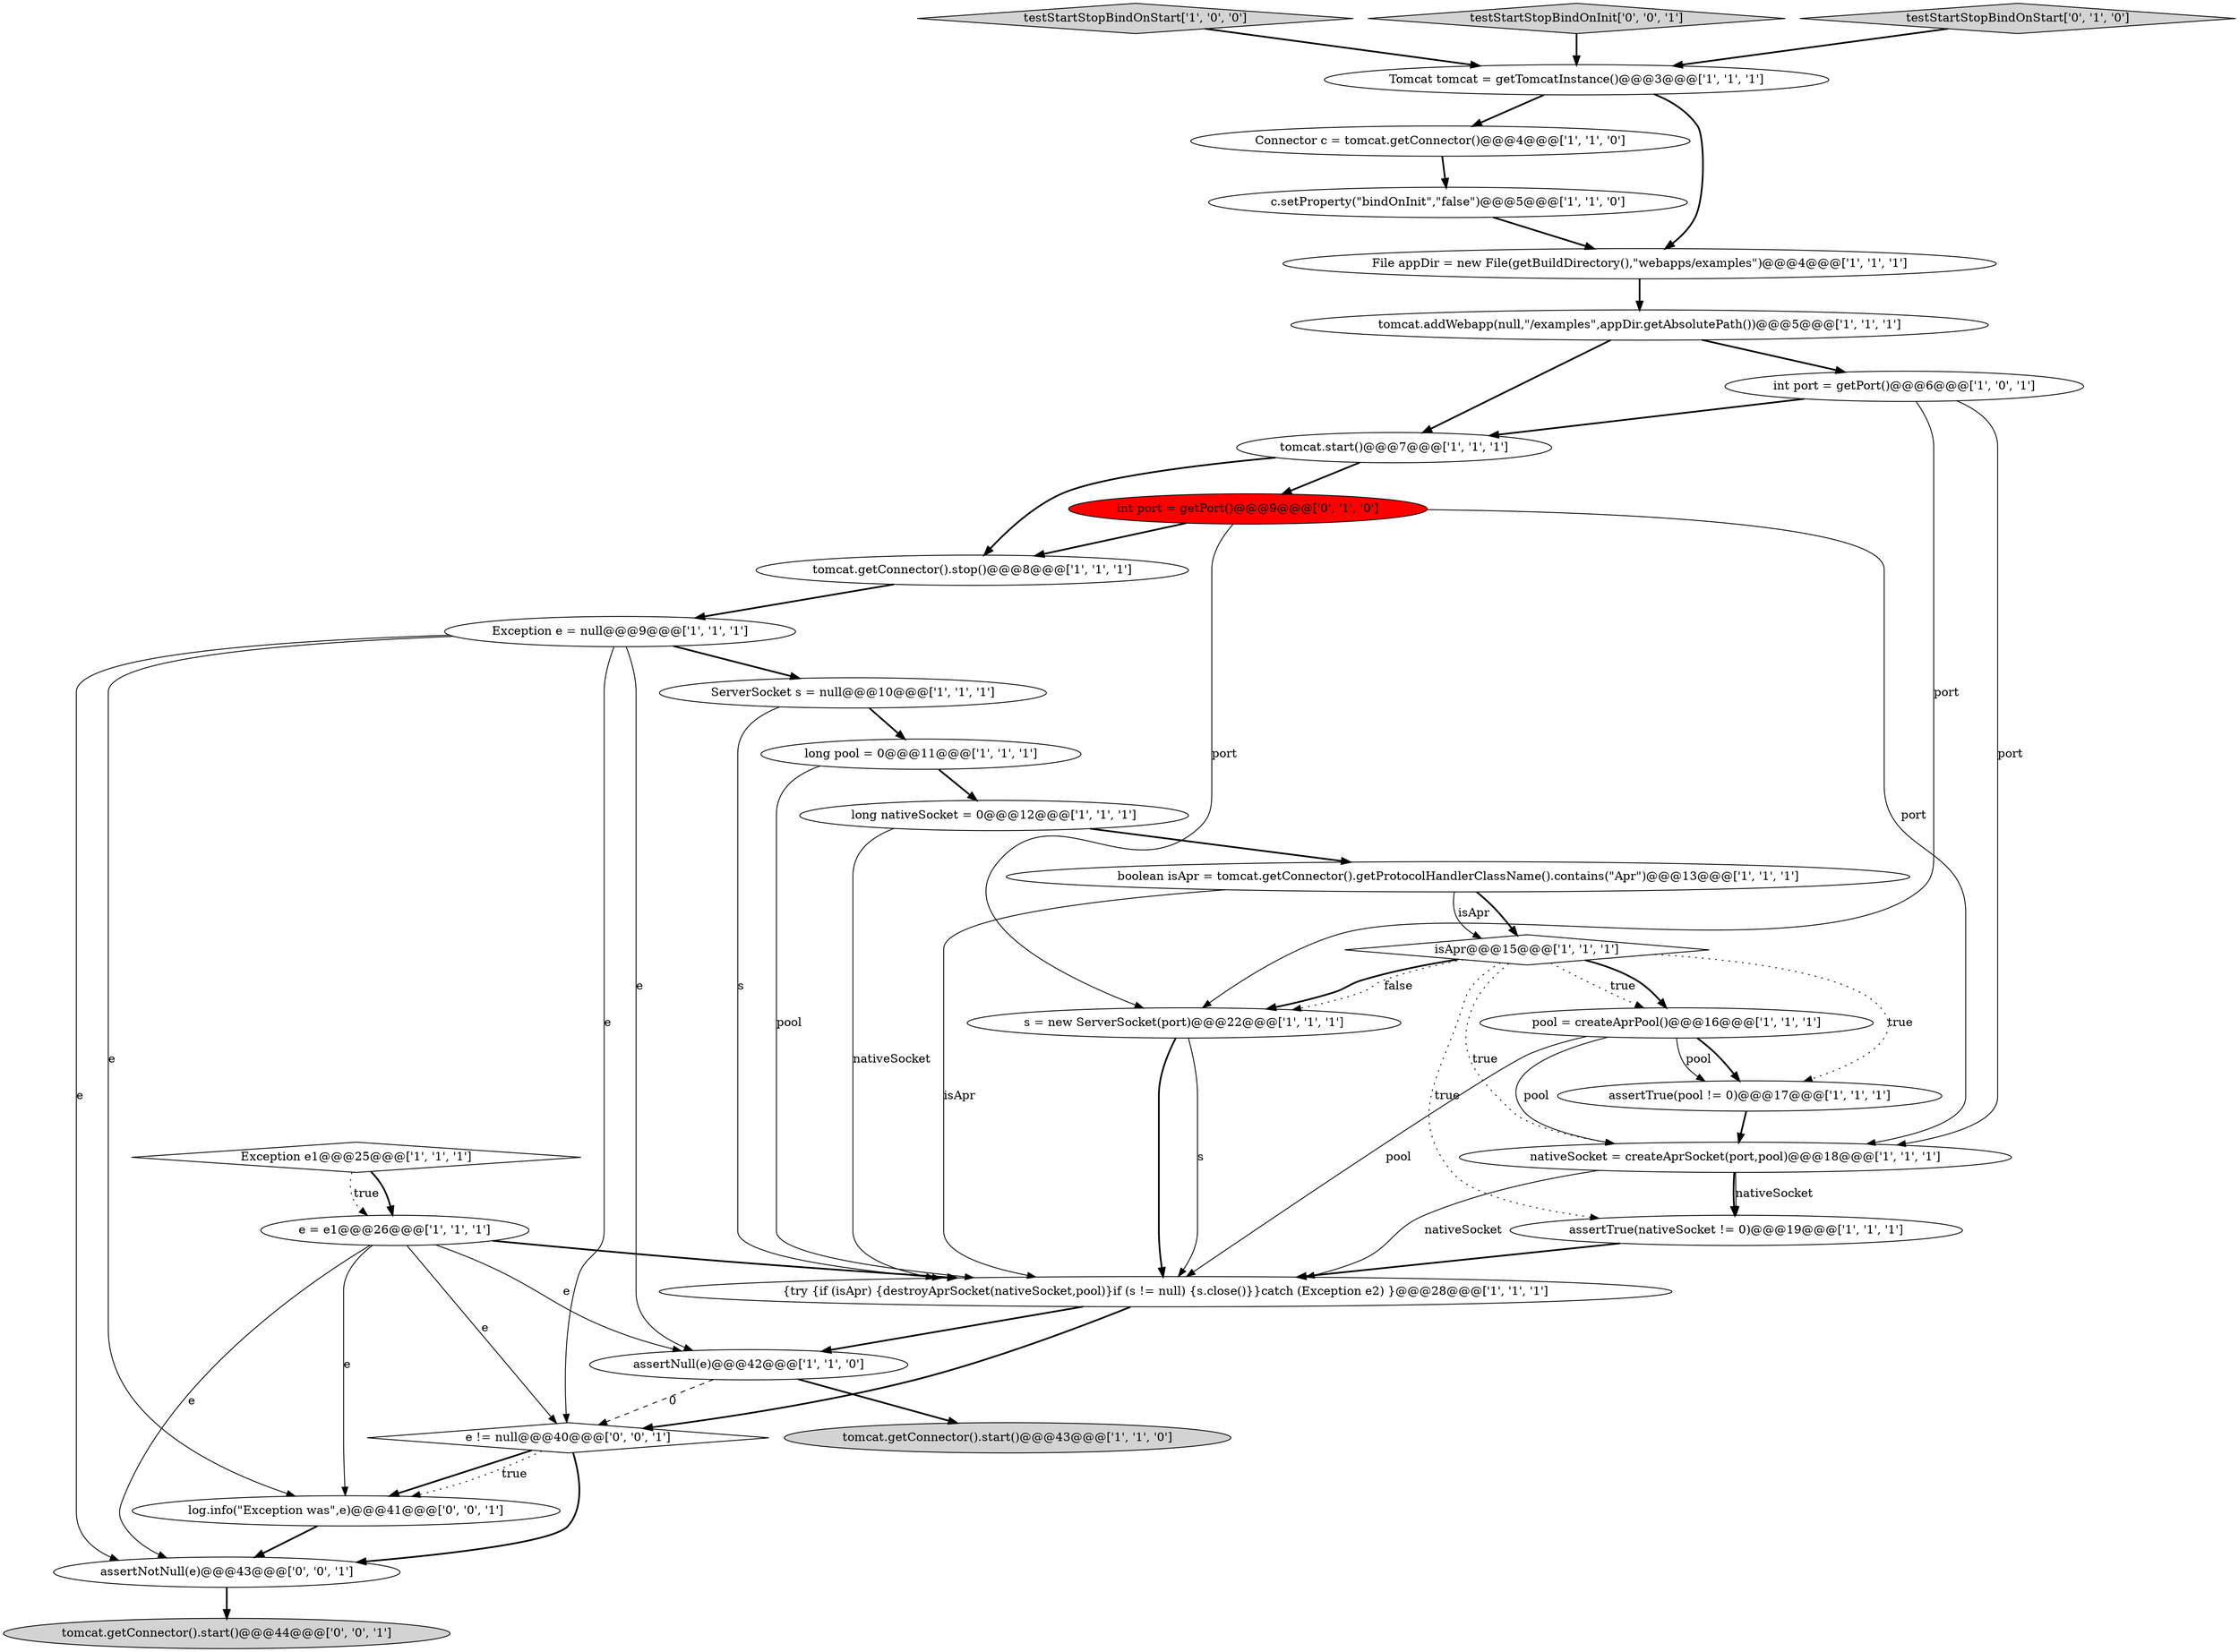 digraph {
15 [style = filled, label = "boolean isApr = tomcat.getConnector().getProtocolHandlerClassName().contains(\"Apr\")@@@13@@@['1', '1', '1']", fillcolor = white, shape = ellipse image = "AAA0AAABBB1BBB"];
2 [style = filled, label = "long nativeSocket = 0@@@12@@@['1', '1', '1']", fillcolor = white, shape = ellipse image = "AAA0AAABBB1BBB"];
27 [style = filled, label = "e != null@@@40@@@['0', '0', '1']", fillcolor = white, shape = diamond image = "AAA0AAABBB3BBB"];
7 [style = filled, label = "int port = getPort()@@@6@@@['1', '0', '1']", fillcolor = white, shape = ellipse image = "AAA0AAABBB1BBB"];
25 [style = filled, label = "int port = getPort()@@@9@@@['0', '1', '0']", fillcolor = red, shape = ellipse image = "AAA1AAABBB2BBB"];
23 [style = filled, label = "testStartStopBindOnStart['1', '0', '0']", fillcolor = lightgray, shape = diamond image = "AAA0AAABBB1BBB"];
28 [style = filled, label = "testStartStopBindOnInit['0', '0', '1']", fillcolor = lightgray, shape = diamond image = "AAA0AAABBB3BBB"];
29 [style = filled, label = "tomcat.getConnector().start()@@@44@@@['0', '0', '1']", fillcolor = lightgray, shape = ellipse image = "AAA0AAABBB3BBB"];
30 [style = filled, label = "log.info(\"Exception was\",e)@@@41@@@['0', '0', '1']", fillcolor = white, shape = ellipse image = "AAA0AAABBB3BBB"];
3 [style = filled, label = "assertTrue(pool != 0)@@@17@@@['1', '1', '1']", fillcolor = white, shape = ellipse image = "AAA0AAABBB1BBB"];
12 [style = filled, label = "{try {if (isApr) {destroyAprSocket(nativeSocket,pool)}if (s != null) {s.close()}}catch (Exception e2) }@@@28@@@['1', '1', '1']", fillcolor = white, shape = ellipse image = "AAA0AAABBB1BBB"];
26 [style = filled, label = "testStartStopBindOnStart['0', '1', '0']", fillcolor = lightgray, shape = diamond image = "AAA0AAABBB2BBB"];
11 [style = filled, label = "Connector c = tomcat.getConnector()@@@4@@@['1', '1', '0']", fillcolor = white, shape = ellipse image = "AAA0AAABBB1BBB"];
16 [style = filled, label = "isApr@@@15@@@['1', '1', '1']", fillcolor = white, shape = diamond image = "AAA0AAABBB1BBB"];
1 [style = filled, label = "s = new ServerSocket(port)@@@22@@@['1', '1', '1']", fillcolor = white, shape = ellipse image = "AAA0AAABBB1BBB"];
19 [style = filled, label = "c.setProperty(\"bindOnInit\",\"false\")@@@5@@@['1', '1', '0']", fillcolor = white, shape = ellipse image = "AAA0AAABBB1BBB"];
8 [style = filled, label = "tomcat.getConnector().start()@@@43@@@['1', '1', '0']", fillcolor = lightgray, shape = ellipse image = "AAA0AAABBB1BBB"];
13 [style = filled, label = "tomcat.start()@@@7@@@['1', '1', '1']", fillcolor = white, shape = ellipse image = "AAA0AAABBB1BBB"];
24 [style = filled, label = "Exception e = null@@@9@@@['1', '1', '1']", fillcolor = white, shape = ellipse image = "AAA0AAABBB1BBB"];
4 [style = filled, label = "Exception e1@@@25@@@['1', '1', '1']", fillcolor = white, shape = diamond image = "AAA0AAABBB1BBB"];
9 [style = filled, label = "e = e1@@@26@@@['1', '1', '1']", fillcolor = white, shape = ellipse image = "AAA0AAABBB1BBB"];
31 [style = filled, label = "assertNotNull(e)@@@43@@@['0', '0', '1']", fillcolor = white, shape = ellipse image = "AAA0AAABBB3BBB"];
14 [style = filled, label = "ServerSocket s = null@@@10@@@['1', '1', '1']", fillcolor = white, shape = ellipse image = "AAA0AAABBB1BBB"];
0 [style = filled, label = "File appDir = new File(getBuildDirectory(),\"webapps/examples\")@@@4@@@['1', '1', '1']", fillcolor = white, shape = ellipse image = "AAA0AAABBB1BBB"];
10 [style = filled, label = "Tomcat tomcat = getTomcatInstance()@@@3@@@['1', '1', '1']", fillcolor = white, shape = ellipse image = "AAA0AAABBB1BBB"];
22 [style = filled, label = "long pool = 0@@@11@@@['1', '1', '1']", fillcolor = white, shape = ellipse image = "AAA0AAABBB1BBB"];
18 [style = filled, label = "assertNull(e)@@@42@@@['1', '1', '0']", fillcolor = white, shape = ellipse image = "AAA0AAABBB1BBB"];
21 [style = filled, label = "tomcat.getConnector().stop()@@@8@@@['1', '1', '1']", fillcolor = white, shape = ellipse image = "AAA0AAABBB1BBB"];
20 [style = filled, label = "pool = createAprPool()@@@16@@@['1', '1', '1']", fillcolor = white, shape = ellipse image = "AAA0AAABBB1BBB"];
6 [style = filled, label = "assertTrue(nativeSocket != 0)@@@19@@@['1', '1', '1']", fillcolor = white, shape = ellipse image = "AAA0AAABBB1BBB"];
5 [style = filled, label = "tomcat.addWebapp(null,\"/examples\",appDir.getAbsolutePath())@@@5@@@['1', '1', '1']", fillcolor = white, shape = ellipse image = "AAA0AAABBB1BBB"];
17 [style = filled, label = "nativeSocket = createAprSocket(port,pool)@@@18@@@['1', '1', '1']", fillcolor = white, shape = ellipse image = "AAA0AAABBB1BBB"];
7->13 [style = bold, label=""];
4->9 [style = bold, label=""];
13->25 [style = bold, label=""];
14->12 [style = solid, label="s"];
17->12 [style = solid, label="nativeSocket"];
24->31 [style = solid, label="e"];
25->1 [style = solid, label="port"];
22->2 [style = bold, label=""];
28->10 [style = bold, label=""];
15->12 [style = solid, label="isApr"];
17->6 [style = solid, label="nativeSocket"];
17->6 [style = bold, label=""];
26->10 [style = bold, label=""];
9->27 [style = solid, label="e"];
27->30 [style = bold, label=""];
1->12 [style = solid, label="s"];
16->17 [style = dotted, label="true"];
18->27 [style = dashed, label="0"];
14->22 [style = bold, label=""];
7->17 [style = solid, label="port"];
27->31 [style = bold, label=""];
31->29 [style = bold, label=""];
16->20 [style = dotted, label="true"];
21->24 [style = bold, label=""];
20->3 [style = bold, label=""];
24->18 [style = solid, label="e"];
24->27 [style = solid, label="e"];
11->19 [style = bold, label=""];
15->16 [style = bold, label=""];
16->3 [style = dotted, label="true"];
15->16 [style = solid, label="isApr"];
19->0 [style = bold, label=""];
24->14 [style = bold, label=""];
9->31 [style = solid, label="e"];
22->12 [style = solid, label="pool"];
27->30 [style = dotted, label="true"];
20->17 [style = solid, label="pool"];
16->1 [style = dotted, label="false"];
9->18 [style = solid, label="e"];
25->17 [style = solid, label="port"];
16->1 [style = bold, label=""];
30->31 [style = bold, label=""];
5->13 [style = bold, label=""];
7->1 [style = solid, label="port"];
10->0 [style = bold, label=""];
2->15 [style = bold, label=""];
12->18 [style = bold, label=""];
1->12 [style = bold, label=""];
23->10 [style = bold, label=""];
9->30 [style = solid, label="e"];
24->30 [style = solid, label="e"];
5->7 [style = bold, label=""];
3->17 [style = bold, label=""];
18->8 [style = bold, label=""];
9->12 [style = bold, label=""];
20->3 [style = solid, label="pool"];
4->9 [style = dotted, label="true"];
13->21 [style = bold, label=""];
16->20 [style = bold, label=""];
12->27 [style = bold, label=""];
2->12 [style = solid, label="nativeSocket"];
20->12 [style = solid, label="pool"];
25->21 [style = bold, label=""];
16->6 [style = dotted, label="true"];
0->5 [style = bold, label=""];
10->11 [style = bold, label=""];
6->12 [style = bold, label=""];
}
